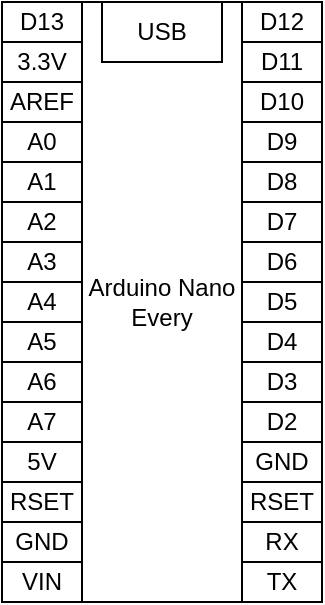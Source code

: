 <mxfile version="16.1.2" type="device"><diagram id="BYnnucq-oyrOuqxXCFC-" name="Page-1"><mxGraphModel dx="1038" dy="649" grid="1" gridSize="10" guides="1" tooltips="1" connect="1" arrows="1" fold="1" page="1" pageScale="1" pageWidth="850" pageHeight="1100" math="0" shadow="0"><root><mxCell id="0"/><mxCell id="1" parent="0"/><mxCell id="4cjhHFoXwEDIfeAF0B4C-1" value="Arduino Nano Every" style="rounded=0;whiteSpace=wrap;html=1;" vertex="1" parent="1"><mxGeometry x="80" y="40" width="80" height="300" as="geometry"/></mxCell><mxCell id="4cjhHFoXwEDIfeAF0B4C-2" value="VIN" style="rounded=0;whiteSpace=wrap;html=1;" vertex="1" parent="1"><mxGeometry x="40" y="320" width="40" height="20" as="geometry"/></mxCell><mxCell id="4cjhHFoXwEDIfeAF0B4C-3" value="GND" style="rounded=0;whiteSpace=wrap;html=1;" vertex="1" parent="1"><mxGeometry x="40" y="300" width="40" height="20" as="geometry"/></mxCell><mxCell id="4cjhHFoXwEDIfeAF0B4C-4" value="RSET" style="rounded=0;whiteSpace=wrap;html=1;" vertex="1" parent="1"><mxGeometry x="40" y="280" width="40" height="20" as="geometry"/></mxCell><mxCell id="4cjhHFoXwEDIfeAF0B4C-5" value="5V" style="rounded=0;whiteSpace=wrap;html=1;" vertex="1" parent="1"><mxGeometry x="40" y="260" width="40" height="20" as="geometry"/></mxCell><mxCell id="4cjhHFoXwEDIfeAF0B4C-6" value="A7" style="rounded=0;whiteSpace=wrap;html=1;" vertex="1" parent="1"><mxGeometry x="40" y="240" width="40" height="20" as="geometry"/></mxCell><mxCell id="4cjhHFoXwEDIfeAF0B4C-7" value="A6" style="rounded=0;whiteSpace=wrap;html=1;" vertex="1" parent="1"><mxGeometry x="40" y="220" width="40" height="20" as="geometry"/></mxCell><mxCell id="4cjhHFoXwEDIfeAF0B4C-8" value="A5" style="rounded=0;whiteSpace=wrap;html=1;" vertex="1" parent="1"><mxGeometry x="40" y="200" width="40" height="20" as="geometry"/></mxCell><mxCell id="4cjhHFoXwEDIfeAF0B4C-9" value="A4" style="rounded=0;whiteSpace=wrap;html=1;" vertex="1" parent="1"><mxGeometry x="40" y="180" width="40" height="20" as="geometry"/></mxCell><mxCell id="4cjhHFoXwEDIfeAF0B4C-10" value="A3" style="rounded=0;whiteSpace=wrap;html=1;" vertex="1" parent="1"><mxGeometry x="40" y="160" width="40" height="20" as="geometry"/></mxCell><mxCell id="4cjhHFoXwEDIfeAF0B4C-11" value="TX" style="rounded=0;whiteSpace=wrap;html=1;" vertex="1" parent="1"><mxGeometry x="160" y="320" width="40" height="20" as="geometry"/></mxCell><mxCell id="4cjhHFoXwEDIfeAF0B4C-12" value="RX" style="rounded=0;whiteSpace=wrap;html=1;" vertex="1" parent="1"><mxGeometry x="160" y="300" width="40" height="20" as="geometry"/></mxCell><mxCell id="4cjhHFoXwEDIfeAF0B4C-13" value="RSET" style="rounded=0;whiteSpace=wrap;html=1;" vertex="1" parent="1"><mxGeometry x="160" y="280" width="40" height="20" as="geometry"/></mxCell><mxCell id="4cjhHFoXwEDIfeAF0B4C-14" value="GND" style="rounded=0;whiteSpace=wrap;html=1;" vertex="1" parent="1"><mxGeometry x="160" y="260" width="40" height="20" as="geometry"/></mxCell><mxCell id="4cjhHFoXwEDIfeAF0B4C-15" value="D2" style="rounded=0;whiteSpace=wrap;html=1;" vertex="1" parent="1"><mxGeometry x="160" y="240" width="40" height="20" as="geometry"/></mxCell><mxCell id="4cjhHFoXwEDIfeAF0B4C-16" value="D3" style="rounded=0;whiteSpace=wrap;html=1;" vertex="1" parent="1"><mxGeometry x="160" y="220" width="40" height="20" as="geometry"/></mxCell><mxCell id="4cjhHFoXwEDIfeAF0B4C-17" value="D4" style="rounded=0;whiteSpace=wrap;html=1;" vertex="1" parent="1"><mxGeometry x="160" y="200" width="40" height="20" as="geometry"/></mxCell><mxCell id="4cjhHFoXwEDIfeAF0B4C-18" value="D5" style="rounded=0;whiteSpace=wrap;html=1;" vertex="1" parent="1"><mxGeometry x="160" y="180" width="40" height="20" as="geometry"/></mxCell><mxCell id="4cjhHFoXwEDIfeAF0B4C-19" value="D6" style="rounded=0;whiteSpace=wrap;html=1;" vertex="1" parent="1"><mxGeometry x="160" y="160" width="40" height="20" as="geometry"/></mxCell><mxCell id="4cjhHFoXwEDIfeAF0B4C-20" value="A2" style="rounded=0;whiteSpace=wrap;html=1;" vertex="1" parent="1"><mxGeometry x="40" y="140" width="40" height="20" as="geometry"/></mxCell><mxCell id="4cjhHFoXwEDIfeAF0B4C-21" value="A1" style="rounded=0;whiteSpace=wrap;html=1;" vertex="1" parent="1"><mxGeometry x="40" y="120" width="40" height="20" as="geometry"/></mxCell><mxCell id="4cjhHFoXwEDIfeAF0B4C-22" value="A0" style="rounded=0;whiteSpace=wrap;html=1;" vertex="1" parent="1"><mxGeometry x="40" y="100" width="40" height="20" as="geometry"/></mxCell><mxCell id="4cjhHFoXwEDIfeAF0B4C-23" value="AREF" style="rounded=0;whiteSpace=wrap;html=1;" vertex="1" parent="1"><mxGeometry x="40" y="80" width="40" height="20" as="geometry"/></mxCell><mxCell id="4cjhHFoXwEDIfeAF0B4C-24" value="3.3V" style="rounded=0;whiteSpace=wrap;html=1;" vertex="1" parent="1"><mxGeometry x="40" y="60" width="40" height="20" as="geometry"/></mxCell><mxCell id="4cjhHFoXwEDIfeAF0B4C-25" value="D13" style="rounded=0;whiteSpace=wrap;html=1;" vertex="1" parent="1"><mxGeometry x="40" y="40" width="40" height="20" as="geometry"/></mxCell><mxCell id="4cjhHFoXwEDIfeAF0B4C-26" value="D7" style="rounded=0;whiteSpace=wrap;html=1;" vertex="1" parent="1"><mxGeometry x="160" y="140" width="40" height="20" as="geometry"/></mxCell><mxCell id="4cjhHFoXwEDIfeAF0B4C-27" value="D8" style="rounded=0;whiteSpace=wrap;html=1;" vertex="1" parent="1"><mxGeometry x="160" y="120" width="40" height="20" as="geometry"/></mxCell><mxCell id="4cjhHFoXwEDIfeAF0B4C-28" value="D9" style="rounded=0;whiteSpace=wrap;html=1;" vertex="1" parent="1"><mxGeometry x="160" y="100" width="40" height="20" as="geometry"/></mxCell><mxCell id="4cjhHFoXwEDIfeAF0B4C-29" value="D10" style="rounded=0;whiteSpace=wrap;html=1;" vertex="1" parent="1"><mxGeometry x="160" y="80" width="40" height="20" as="geometry"/></mxCell><mxCell id="4cjhHFoXwEDIfeAF0B4C-30" value="D11" style="rounded=0;whiteSpace=wrap;html=1;" vertex="1" parent="1"><mxGeometry x="160" y="60" width="40" height="20" as="geometry"/></mxCell><mxCell id="4cjhHFoXwEDIfeAF0B4C-31" value="D12" style="rounded=0;whiteSpace=wrap;html=1;" vertex="1" parent="1"><mxGeometry x="160" y="40" width="40" height="20" as="geometry"/></mxCell><mxCell id="4cjhHFoXwEDIfeAF0B4C-32" value="USB" style="rounded=0;whiteSpace=wrap;html=1;" vertex="1" parent="1"><mxGeometry x="90" y="40" width="60" height="30" as="geometry"/></mxCell></root></mxGraphModel></diagram></mxfile>